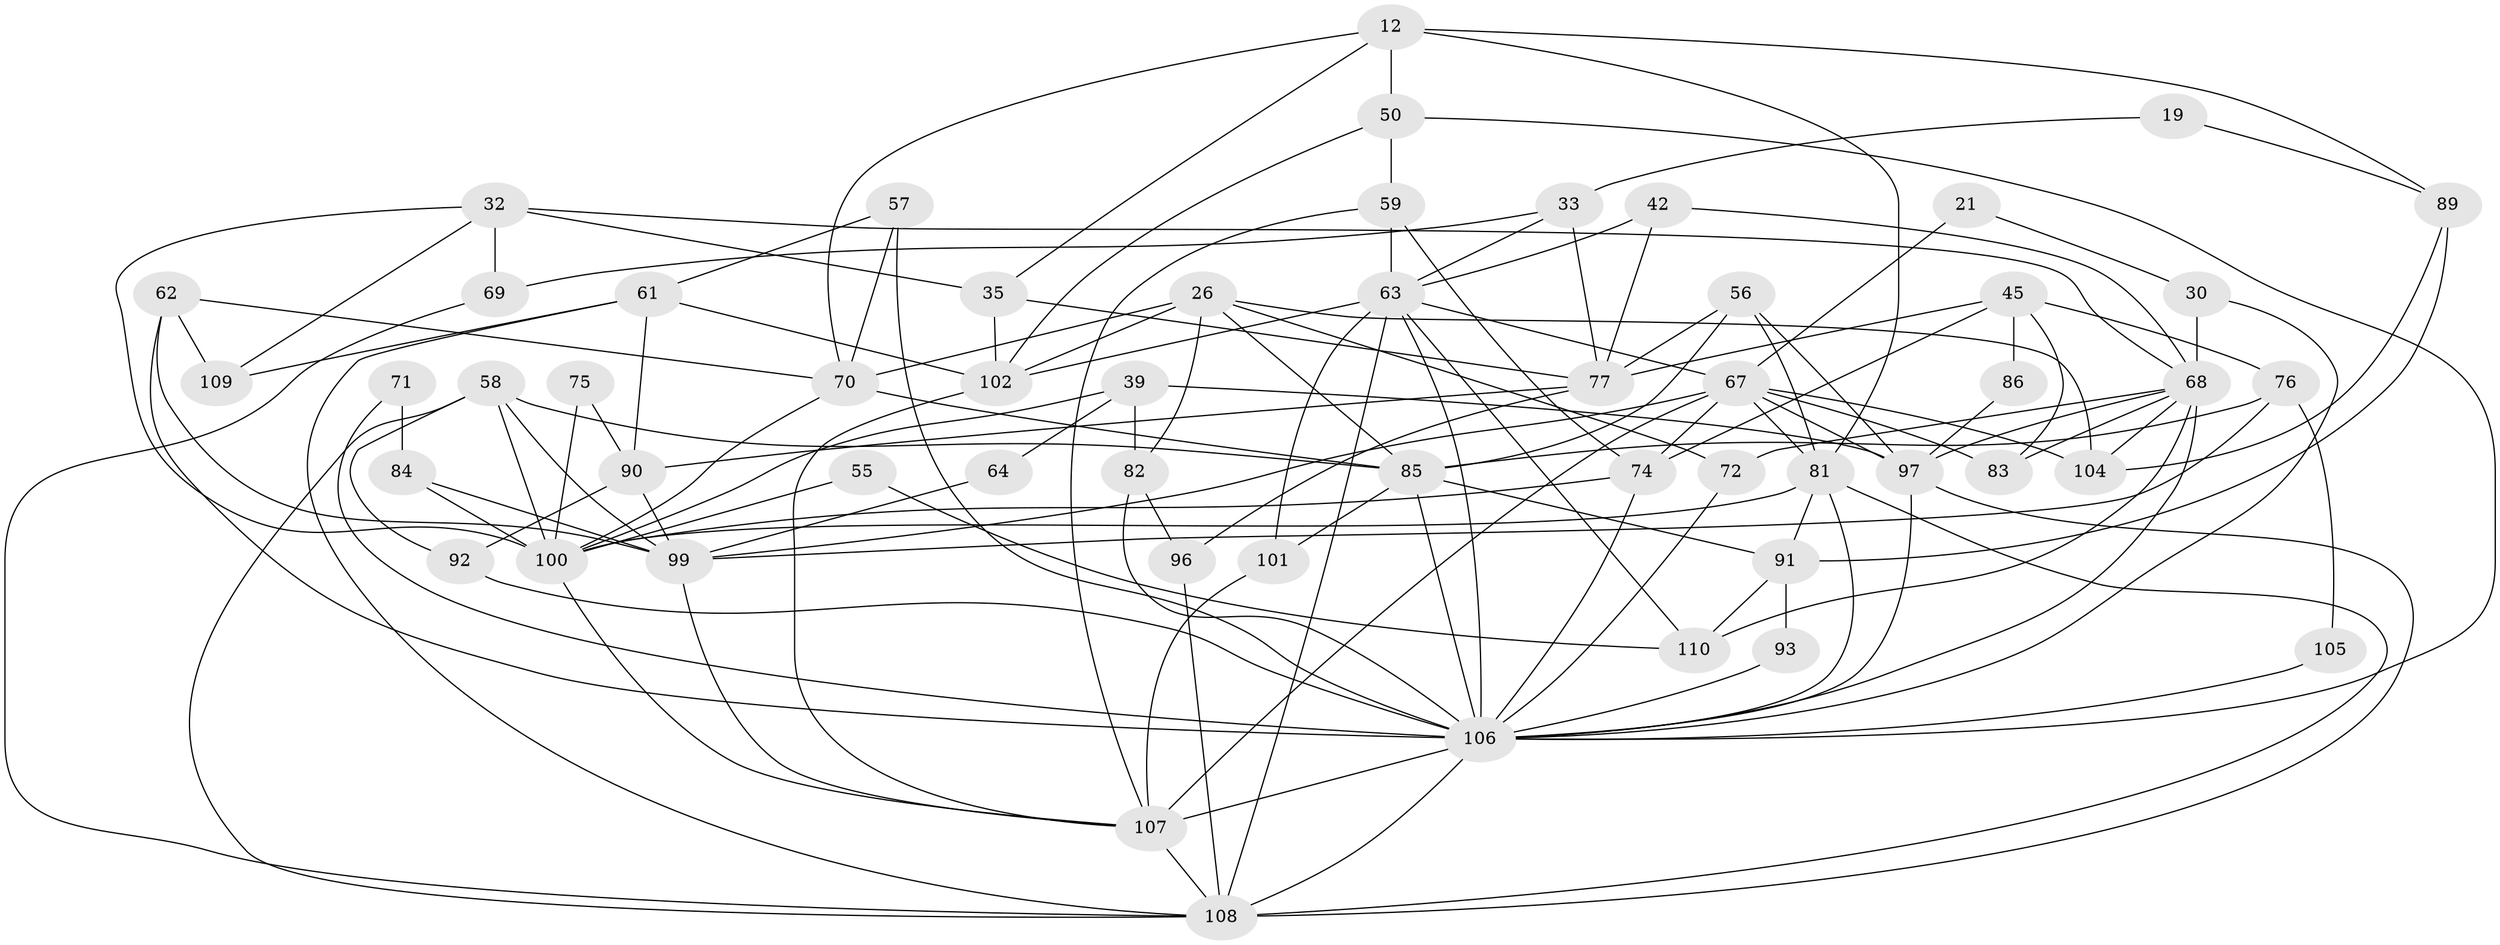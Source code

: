 // original degree distribution, {3: 0.32727272727272727, 5: 0.13636363636363635, 4: 0.2636363636363636, 8: 0.03636363636363636, 6: 0.07272727272727272, 2: 0.11818181818181818, 7: 0.045454545454545456}
// Generated by graph-tools (version 1.1) at 2025/53/03/04/25 21:53:37]
// undirected, 55 vertices, 133 edges
graph export_dot {
graph [start="1"]
  node [color=gray90,style=filled];
  12;
  19;
  21;
  26;
  30;
  32;
  33 [super="+11"];
  35;
  39;
  42;
  45;
  50 [super="+37"];
  55;
  56;
  57;
  58 [super="+48"];
  59;
  61 [super="+53"];
  62 [super="+36"];
  63 [super="+54+38"];
  64;
  67 [super="+31+65"];
  68 [super="+10+23+52"];
  69 [super="+5"];
  70;
  71;
  72;
  74 [super="+41"];
  75;
  76;
  77;
  81 [super="+8+20+44"];
  82;
  83;
  84;
  85 [super="+40+78"];
  86;
  89;
  90 [super="+51"];
  91 [super="+15"];
  92;
  93;
  96;
  97 [super="+79+46"];
  99 [super="+94"];
  100 [super="+16+60+18"];
  101;
  102 [super="+9"];
  104 [super="+49"];
  105;
  106 [super="+4+103+98"];
  107 [super="+87"];
  108 [super="+1+80"];
  109;
  110;
  12 -- 70;
  12 -- 35;
  12 -- 50 [weight=2];
  12 -- 81;
  12 -- 89;
  19 -- 89;
  19 -- 33;
  21 -- 67 [weight=2];
  21 -- 30;
  26 -- 85;
  26 -- 70;
  26 -- 72;
  26 -- 82;
  26 -- 102 [weight=2];
  26 -- 104;
  30 -- 68;
  30 -- 106;
  32 -- 35;
  32 -- 100;
  32 -- 69 [weight=2];
  32 -- 109;
  32 -- 68 [weight=2];
  33 -- 77 [weight=2];
  33 -- 69;
  33 -- 63;
  35 -- 77;
  35 -- 102;
  39 -- 64;
  39 -- 82;
  39 -- 97;
  39 -- 100;
  42 -- 77;
  42 -- 68;
  42 -- 63;
  45 -- 77;
  45 -- 76;
  45 -- 83;
  45 -- 86;
  45 -- 74;
  50 -- 59;
  50 -- 102;
  50 -- 106;
  55 -- 110;
  55 -- 100;
  56 -- 77;
  56 -- 81;
  56 -- 85;
  56 -- 97;
  57 -- 70;
  57 -- 61;
  57 -- 106;
  58 -- 85;
  58 -- 92;
  58 -- 100 [weight=2];
  58 -- 99;
  58 -- 108;
  59 -- 74;
  59 -- 63;
  59 -- 107;
  61 -- 102;
  61 -- 108;
  61 -- 90;
  61 -- 109;
  62 -- 109;
  62 -- 99;
  62 -- 70;
  62 -- 106 [weight=2];
  63 -- 101;
  63 -- 110;
  63 -- 102 [weight=3];
  63 -- 108 [weight=2];
  63 -- 67 [weight=2];
  63 -- 106 [weight=4];
  64 -- 99 [weight=2];
  67 -- 83 [weight=2];
  67 -- 99;
  67 -- 81;
  67 -- 104;
  67 -- 74;
  67 -- 97 [weight=2];
  67 -- 107;
  68 -- 83 [weight=2];
  68 -- 72;
  68 -- 104 [weight=2];
  68 -- 106 [weight=3];
  68 -- 110;
  68 -- 97;
  69 -- 108 [weight=2];
  70 -- 100;
  70 -- 85;
  71 -- 106 [weight=2];
  71 -- 84;
  72 -- 106;
  74 -- 100;
  74 -- 106;
  75 -- 90;
  75 -- 100;
  76 -- 99 [weight=2];
  76 -- 105;
  76 -- 85;
  77 -- 90;
  77 -- 96;
  81 -- 108;
  81 -- 91;
  81 -- 100;
  81 -- 106;
  82 -- 96;
  82 -- 106;
  84 -- 99;
  84 -- 100;
  85 -- 101;
  85 -- 91;
  85 -- 106 [weight=2];
  86 -- 97;
  89 -- 91;
  89 -- 104;
  90 -- 99;
  90 -- 92;
  91 -- 93;
  91 -- 110;
  92 -- 106;
  93 -- 106;
  96 -- 108;
  97 -- 106 [weight=3];
  97 -- 108;
  99 -- 107;
  100 -- 107;
  101 -- 107;
  102 -- 107;
  105 -- 106;
  106 -- 108;
  106 -- 107 [weight=4];
  107 -- 108;
}
